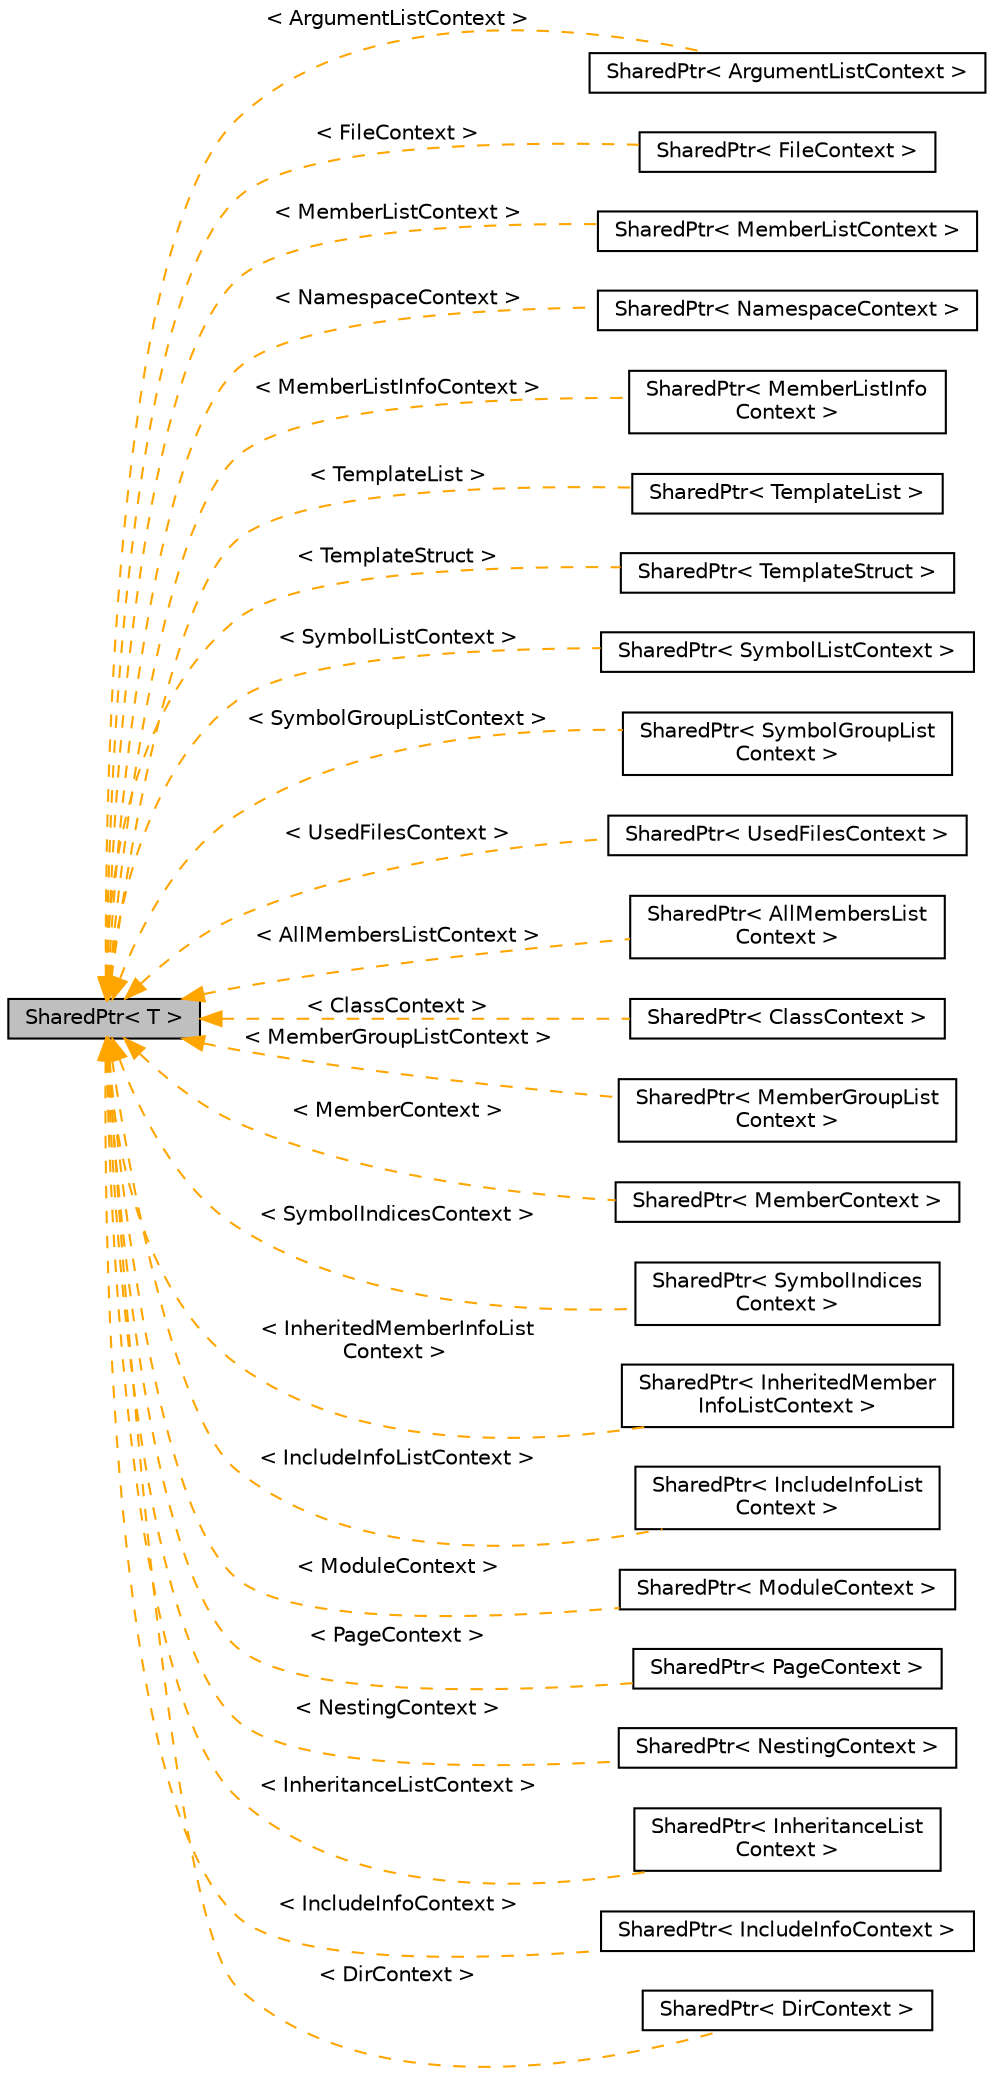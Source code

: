 digraph "SharedPtr&lt; T &gt;"
{
 // INTERACTIVE_SVG=YES
  edge [fontname="Helvetica",fontsize="10",labelfontname="Helvetica",labelfontsize="10"];
  node [fontname="Helvetica",fontsize="10",shape=record];
  rankdir="LR";
  Node0 [label="SharedPtr\< T \>",height=0.2,width=0.4,color="black", fillcolor="grey75", style="filled", fontcolor="black"];
  Node0 -> Node1 [dir="back",color="orange",fontsize="10",style="dashed",label=" \< ArgumentListContext \>" ,fontname="Helvetica"];
  Node1 [label="SharedPtr\< ArgumentListContext \>",height=0.2,width=0.4,color="black", fillcolor="white", style="filled",URL="$df/d12/class_shared_ptr.html"];
  Node0 -> Node2 [dir="back",color="orange",fontsize="10",style="dashed",label=" \< FileContext \>" ,fontname="Helvetica"];
  Node2 [label="SharedPtr\< FileContext \>",height=0.2,width=0.4,color="black", fillcolor="white", style="filled",URL="$df/d12/class_shared_ptr.html"];
  Node0 -> Node3 [dir="back",color="orange",fontsize="10",style="dashed",label=" \< MemberListContext \>" ,fontname="Helvetica"];
  Node3 [label="SharedPtr\< MemberListContext \>",height=0.2,width=0.4,color="black", fillcolor="white", style="filled",URL="$df/d12/class_shared_ptr.html"];
  Node0 -> Node4 [dir="back",color="orange",fontsize="10",style="dashed",label=" \< NamespaceContext \>" ,fontname="Helvetica"];
  Node4 [label="SharedPtr\< NamespaceContext \>",height=0.2,width=0.4,color="black", fillcolor="white", style="filled",URL="$df/d12/class_shared_ptr.html"];
  Node0 -> Node5 [dir="back",color="orange",fontsize="10",style="dashed",label=" \< MemberListInfoContext \>" ,fontname="Helvetica"];
  Node5 [label="SharedPtr\< MemberListInfo\lContext \>",height=0.2,width=0.4,color="black", fillcolor="white", style="filled",URL="$df/d12/class_shared_ptr.html"];
  Node0 -> Node6 [dir="back",color="orange",fontsize="10",style="dashed",label=" \< TemplateList \>" ,fontname="Helvetica"];
  Node6 [label="SharedPtr\< TemplateList \>",height=0.2,width=0.4,color="black", fillcolor="white", style="filled",URL="$df/d12/class_shared_ptr.html"];
  Node0 -> Node7 [dir="back",color="orange",fontsize="10",style="dashed",label=" \< TemplateStruct \>" ,fontname="Helvetica"];
  Node7 [label="SharedPtr\< TemplateStruct \>",height=0.2,width=0.4,color="black", fillcolor="white", style="filled",URL="$df/d12/class_shared_ptr.html"];
  Node0 -> Node8 [dir="back",color="orange",fontsize="10",style="dashed",label=" \< SymbolListContext \>" ,fontname="Helvetica"];
  Node8 [label="SharedPtr\< SymbolListContext \>",height=0.2,width=0.4,color="black", fillcolor="white", style="filled",URL="$df/d12/class_shared_ptr.html"];
  Node0 -> Node9 [dir="back",color="orange",fontsize="10",style="dashed",label=" \< SymbolGroupListContext \>" ,fontname="Helvetica"];
  Node9 [label="SharedPtr\< SymbolGroupList\lContext \>",height=0.2,width=0.4,color="black", fillcolor="white", style="filled",URL="$df/d12/class_shared_ptr.html"];
  Node0 -> Node10 [dir="back",color="orange",fontsize="10",style="dashed",label=" \< UsedFilesContext \>" ,fontname="Helvetica"];
  Node10 [label="SharedPtr\< UsedFilesContext \>",height=0.2,width=0.4,color="black", fillcolor="white", style="filled",URL="$df/d12/class_shared_ptr.html"];
  Node0 -> Node11 [dir="back",color="orange",fontsize="10",style="dashed",label=" \< AllMembersListContext \>" ,fontname="Helvetica"];
  Node11 [label="SharedPtr\< AllMembersList\lContext \>",height=0.2,width=0.4,color="black", fillcolor="white", style="filled",URL="$df/d12/class_shared_ptr.html"];
  Node0 -> Node12 [dir="back",color="orange",fontsize="10",style="dashed",label=" \< ClassContext \>" ,fontname="Helvetica"];
  Node12 [label="SharedPtr\< ClassContext \>",height=0.2,width=0.4,color="black", fillcolor="white", style="filled",URL="$df/d12/class_shared_ptr.html"];
  Node0 -> Node13 [dir="back",color="orange",fontsize="10",style="dashed",label=" \< MemberGroupListContext \>" ,fontname="Helvetica"];
  Node13 [label="SharedPtr\< MemberGroupList\lContext \>",height=0.2,width=0.4,color="black", fillcolor="white", style="filled",URL="$df/d12/class_shared_ptr.html"];
  Node0 -> Node14 [dir="back",color="orange",fontsize="10",style="dashed",label=" \< MemberContext \>" ,fontname="Helvetica"];
  Node14 [label="SharedPtr\< MemberContext \>",height=0.2,width=0.4,color="black", fillcolor="white", style="filled",URL="$df/d12/class_shared_ptr.html"];
  Node0 -> Node15 [dir="back",color="orange",fontsize="10",style="dashed",label=" \< SymbolIndicesContext \>" ,fontname="Helvetica"];
  Node15 [label="SharedPtr\< SymbolIndices\lContext \>",height=0.2,width=0.4,color="black", fillcolor="white", style="filled",URL="$df/d12/class_shared_ptr.html"];
  Node0 -> Node16 [dir="back",color="orange",fontsize="10",style="dashed",label=" \< InheritedMemberInfoList\lContext \>" ,fontname="Helvetica"];
  Node16 [label="SharedPtr\< InheritedMember\lInfoListContext \>",height=0.2,width=0.4,color="black", fillcolor="white", style="filled",URL="$df/d12/class_shared_ptr.html"];
  Node0 -> Node17 [dir="back",color="orange",fontsize="10",style="dashed",label=" \< IncludeInfoListContext \>" ,fontname="Helvetica"];
  Node17 [label="SharedPtr\< IncludeInfoList\lContext \>",height=0.2,width=0.4,color="black", fillcolor="white", style="filled",URL="$df/d12/class_shared_ptr.html"];
  Node0 -> Node18 [dir="back",color="orange",fontsize="10",style="dashed",label=" \< ModuleContext \>" ,fontname="Helvetica"];
  Node18 [label="SharedPtr\< ModuleContext \>",height=0.2,width=0.4,color="black", fillcolor="white", style="filled",URL="$df/d12/class_shared_ptr.html"];
  Node0 -> Node19 [dir="back",color="orange",fontsize="10",style="dashed",label=" \< PageContext \>" ,fontname="Helvetica"];
  Node19 [label="SharedPtr\< PageContext \>",height=0.2,width=0.4,color="black", fillcolor="white", style="filled",URL="$df/d12/class_shared_ptr.html"];
  Node0 -> Node20 [dir="back",color="orange",fontsize="10",style="dashed",label=" \< NestingContext \>" ,fontname="Helvetica"];
  Node20 [label="SharedPtr\< NestingContext \>",height=0.2,width=0.4,color="black", fillcolor="white", style="filled",URL="$df/d12/class_shared_ptr.html"];
  Node0 -> Node21 [dir="back",color="orange",fontsize="10",style="dashed",label=" \< InheritanceListContext \>" ,fontname="Helvetica"];
  Node21 [label="SharedPtr\< InheritanceList\lContext \>",height=0.2,width=0.4,color="black", fillcolor="white", style="filled",URL="$df/d12/class_shared_ptr.html"];
  Node0 -> Node22 [dir="back",color="orange",fontsize="10",style="dashed",label=" \< IncludeInfoContext \>" ,fontname="Helvetica"];
  Node22 [label="SharedPtr\< IncludeInfoContext \>",height=0.2,width=0.4,color="black", fillcolor="white", style="filled",URL="$df/d12/class_shared_ptr.html"];
  Node0 -> Node23 [dir="back",color="orange",fontsize="10",style="dashed",label=" \< DirContext \>" ,fontname="Helvetica"];
  Node23 [label="SharedPtr\< DirContext \>",height=0.2,width=0.4,color="black", fillcolor="white", style="filled",URL="$df/d12/class_shared_ptr.html"];
}

